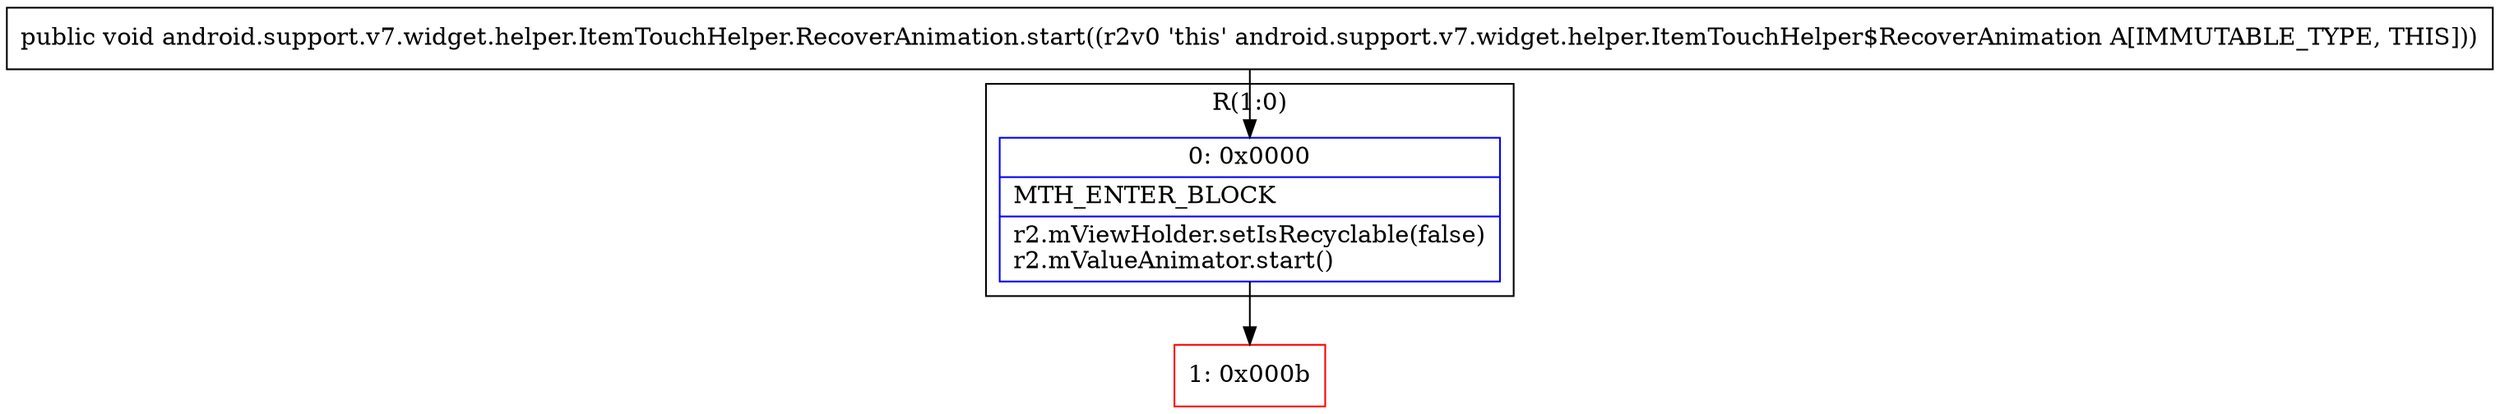 digraph "CFG forandroid.support.v7.widget.helper.ItemTouchHelper.RecoverAnimation.start()V" {
subgraph cluster_Region_1559160456 {
label = "R(1:0)";
node [shape=record,color=blue];
Node_0 [shape=record,label="{0\:\ 0x0000|MTH_ENTER_BLOCK\l|r2.mViewHolder.setIsRecyclable(false)\lr2.mValueAnimator.start()\l}"];
}
Node_1 [shape=record,color=red,label="{1\:\ 0x000b}"];
MethodNode[shape=record,label="{public void android.support.v7.widget.helper.ItemTouchHelper.RecoverAnimation.start((r2v0 'this' android.support.v7.widget.helper.ItemTouchHelper$RecoverAnimation A[IMMUTABLE_TYPE, THIS])) }"];
MethodNode -> Node_0;
Node_0 -> Node_1;
}


